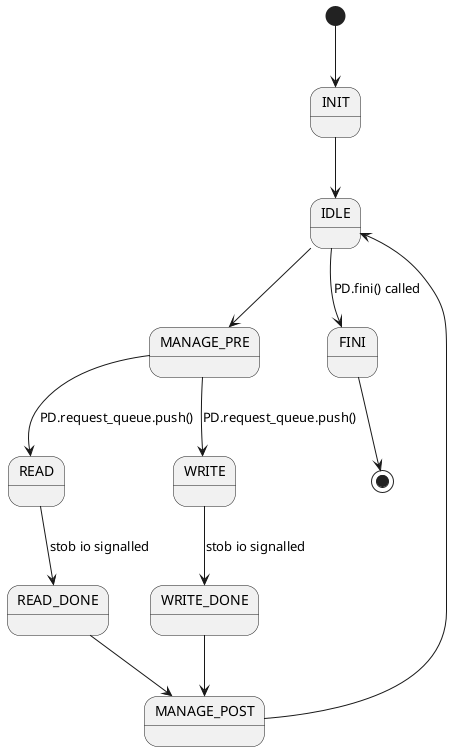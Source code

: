 @startuml
[*] --> INIT
INIT --> IDLE
IDLE --> MANAGE_PRE
MANAGE_PRE --> READ      : PD.request_queue.push()
READ --> READ_DONE : stob io signalled
READ_DONE --> MANAGE_POST
MANAGE_PRE --> WRITE     : PD.request_queue.push()
WRITE --> WRITE_DONE : stob io signalled
WRITE_DONE --> MANAGE_POST
MANAGE_POST --> IDLE
IDLE --> FINI        : PD.fini() called
FINI --> [*]
@enduml